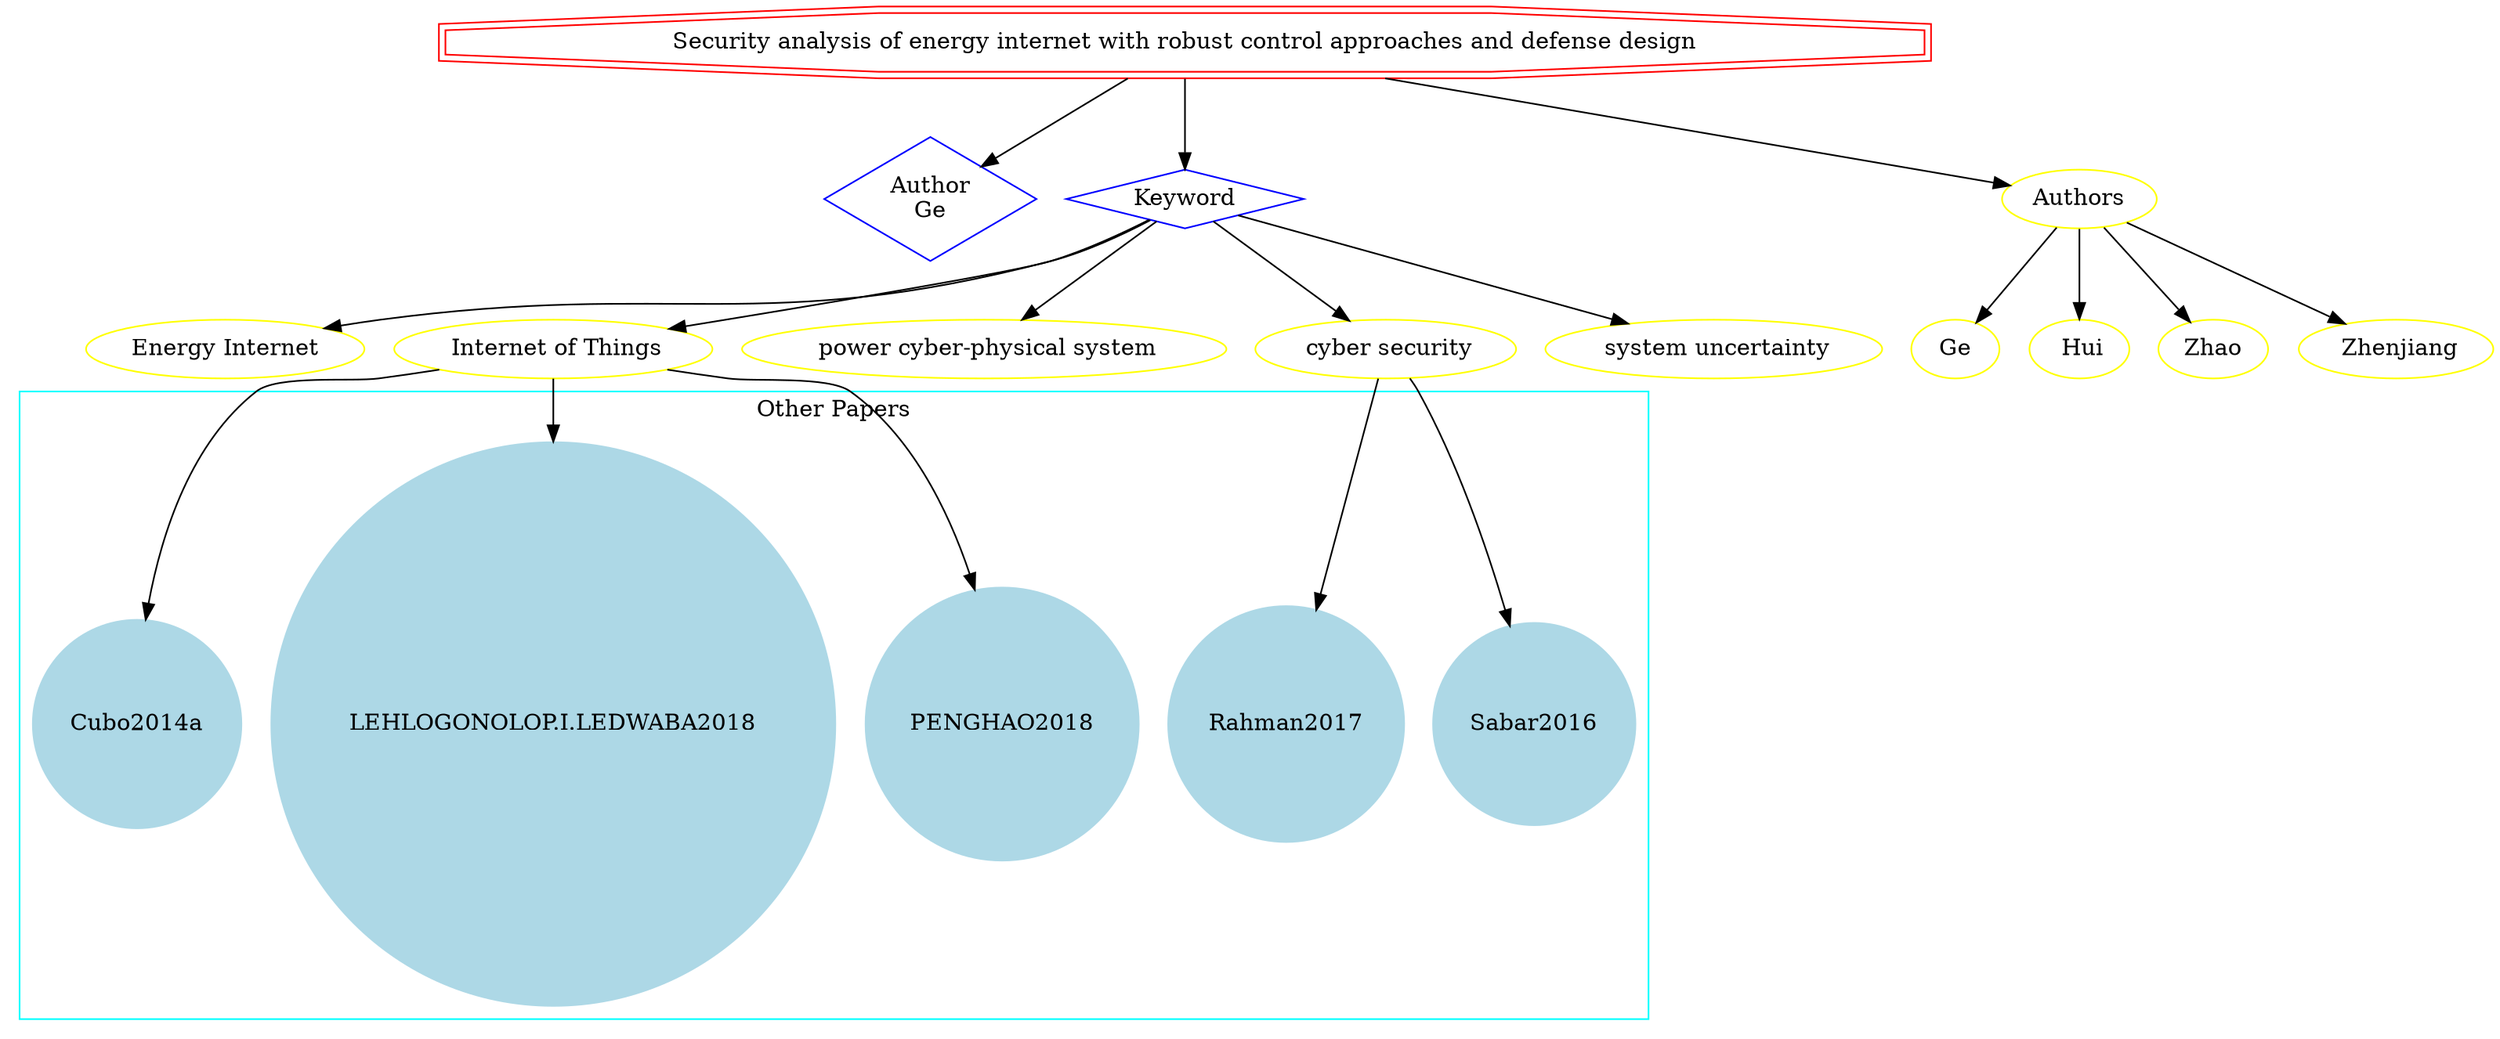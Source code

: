 strict digraph mind_map50 {
	node [color=red shape=doubleoctagon]
	"Security analysis of energy internet with robust control approaches and defense design"
	node [color=blue shape=diamond]
	"Author
Ge"
	Keyword
	"Security analysis of energy internet with robust control approaches and defense design" -> "Author
Ge"
	"Security analysis of energy internet with robust control approaches and defense design" -> Keyword
	node [color=yellow shape=ellipse]
	"Energy Internet"
	Keyword -> "Energy Internet"
	" Internet of Things"
	Keyword -> " Internet of Things"
	" power cyber-physical system"
	Keyword -> " power cyber-physical system"
	" cyber security"
	Keyword -> " cyber security"
	" system uncertainty"
	Keyword -> " system uncertainty"
	subgraph cluster_0 {
		node [style=filled]
		node [color=lightblue shape=circle]
		label="Other Papers"
		color=cyan
		PENGHAO2018
		"LEHLOGONOLOP.I.LEDWABA2018"
		Rahman2017
		Sabar2016
		Cubo2014a
	}
	" Internet of Things" -> PENGHAO2018
	" Internet of Things" -> "LEHLOGONOLOP.I.LEDWABA2018"
	" Internet of Things" -> Cubo2014a
	" cyber security" -> Rahman2017
	" cyber security" -> Sabar2016
	"Security analysis of energy internet with robust control approaches and defense design" -> Authors
	Authors -> Ge
	Authors -> " Hui"
	Authors -> Zhao
	Authors -> " Zhenjiang"
}
